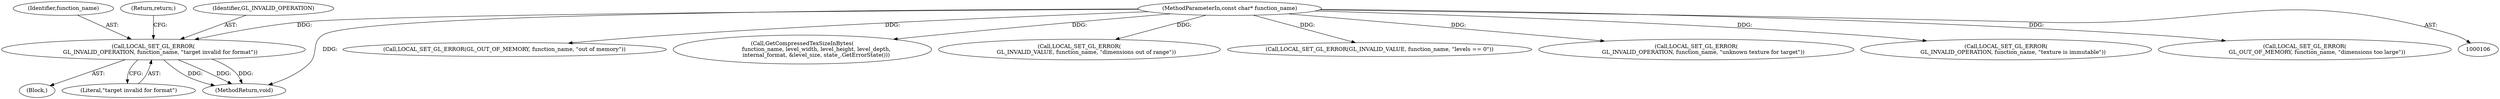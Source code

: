 digraph "0_Chrome_385508dc888ef15d272cdd2705b17996abc519d6_0@pointer" {
"1000138" [label="(Call,LOCAL_SET_GL_ERROR(\n        GL_INVALID_OPERATION, function_name, \"target invalid for format\"))"];
"1000114" [label="(MethodParameterIn,const char* function_name)"];
"1000137" [label="(Block,)"];
"1000336" [label="(Call,LOCAL_SET_GL_ERROR(GL_OUT_OF_MEMORY, function_name, \"out of memory\"))"];
"1000265" [label="(Call,GetCompressedTexSizeInBytes(\n                function_name, level_width, level_height, level_depth,\n                internal_format, &level_size, state_.GetErrorState()))"];
"1000141" [label="(Literal,\"target invalid for format\")"];
"1000176" [label="(Call,LOCAL_SET_GL_ERROR(\n        GL_INVALID_VALUE, function_name, \"dimensions out of range\"))"];
"1000140" [label="(Identifier,function_name)"];
"1000121" [label="(Call,LOCAL_SET_GL_ERROR(GL_INVALID_VALUE, function_name, \"levels == 0\"))"];
"1000520" [label="(MethodReturn,void)"];
"1000192" [label="(Call,LOCAL_SET_GL_ERROR(\n        GL_INVALID_OPERATION, function_name, \"unknown texture for target\"))"];
"1000142" [label="(Return,return;)"];
"1000212" [label="(Call,LOCAL_SET_GL_ERROR(\n        GL_INVALID_OPERATION, function_name, \"texture is immutable\"))"];
"1000139" [label="(Identifier,GL_INVALID_OPERATION)"];
"1000114" [label="(MethodParameterIn,const char* function_name)"];
"1000138" [label="(Call,LOCAL_SET_GL_ERROR(\n        GL_INVALID_OPERATION, function_name, \"target invalid for format\"))"];
"1000299" [label="(Call,LOCAL_SET_GL_ERROR(\n              GL_OUT_OF_MEMORY, function_name, \"dimensions too large\"))"];
"1000138" -> "1000137"  [label="AST: "];
"1000138" -> "1000141"  [label="CFG: "];
"1000139" -> "1000138"  [label="AST: "];
"1000140" -> "1000138"  [label="AST: "];
"1000141" -> "1000138"  [label="AST: "];
"1000142" -> "1000138"  [label="CFG: "];
"1000138" -> "1000520"  [label="DDG: "];
"1000138" -> "1000520"  [label="DDG: "];
"1000138" -> "1000520"  [label="DDG: "];
"1000114" -> "1000138"  [label="DDG: "];
"1000114" -> "1000106"  [label="AST: "];
"1000114" -> "1000520"  [label="DDG: "];
"1000114" -> "1000121"  [label="DDG: "];
"1000114" -> "1000176"  [label="DDG: "];
"1000114" -> "1000192"  [label="DDG: "];
"1000114" -> "1000212"  [label="DDG: "];
"1000114" -> "1000265"  [label="DDG: "];
"1000114" -> "1000299"  [label="DDG: "];
"1000114" -> "1000336"  [label="DDG: "];
}
